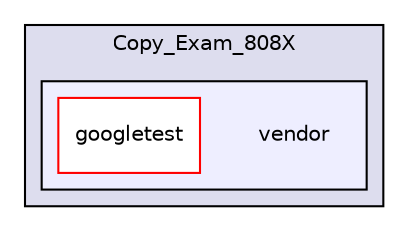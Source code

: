 digraph "/home/bhargavi/Documents/SDR/Copy_Exam_808X/vendor" {
  compound=true
  node [ fontsize="10", fontname="Helvetica"];
  edge [ labelfontsize="10", labelfontname="Helvetica"];
  subgraph clusterdir_9daeb764126746bd421670cd05145a44 {
    graph [ bgcolor="#ddddee", pencolor="black", label="Copy_Exam_808X" fontname="Helvetica", fontsize="10", URL="dir_9daeb764126746bd421670cd05145a44.html"]
  subgraph clusterdir_5d1de22450e975ae8b8e3c6778d8e47b {
    graph [ bgcolor="#eeeeff", pencolor="black", label="" URL="dir_5d1de22450e975ae8b8e3c6778d8e47b.html"];
    dir_5d1de22450e975ae8b8e3c6778d8e47b [shape=plaintext label="vendor"];
    dir_4f8a2e48e1d727bb121ccdd0b8a29c4f [shape=box label="googletest" color="red" fillcolor="white" style="filled" URL="dir_4f8a2e48e1d727bb121ccdd0b8a29c4f.html"];
  }
  }
}
